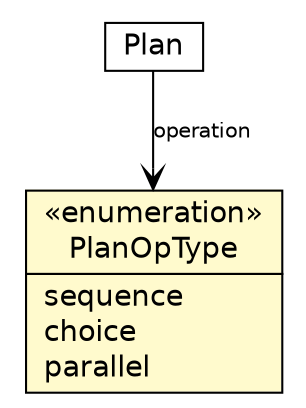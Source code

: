 #!/usr/local/bin/dot
#
# Class diagram 
# Generated by UMLGraph version R5_6_6-1-g9240c4 (http://www.umlgraph.org/)
#

digraph G {
	edge [fontname="Helvetica",fontsize=10,labelfontname="Helvetica",labelfontsize=10];
	node [fontname="Helvetica",fontsize=10,shape=plaintext];
	nodesep=0.25;
	ranksep=0.5;
	// moise.os.fs.Plan
	c9547 [label=<<table title="moise.os.fs.Plan" border="0" cellborder="1" cellspacing="0" cellpadding="2" port="p" href="./Plan.html">
		<tr><td><table border="0" cellspacing="0" cellpadding="1">
<tr><td align="center" balign="center"> Plan </td></tr>
		</table></td></tr>
		</table>>, URL="./Plan.html", fontname="Helvetica", fontcolor="black", fontsize=14.0];
	// moise.os.fs.Plan.PlanOpType
	c9548 [label=<<table title="moise.os.fs.Plan.PlanOpType" border="0" cellborder="1" cellspacing="0" cellpadding="2" port="p" bgcolor="lemonChiffon" href="./Plan.PlanOpType.html">
		<tr><td><table border="0" cellspacing="0" cellpadding="1">
<tr><td align="center" balign="center"> &#171;enumeration&#187; </td></tr>
<tr><td align="center" balign="center"> PlanOpType </td></tr>
		</table></td></tr>
		<tr><td><table border="0" cellspacing="0" cellpadding="1">
<tr><td align="left" balign="left"> sequence </td></tr>
<tr><td align="left" balign="left"> choice </td></tr>
<tr><td align="left" balign="left"> parallel </td></tr>
		</table></td></tr>
		</table>>, URL="./Plan.PlanOpType.html", fontname="Helvetica", fontcolor="black", fontsize=14.0];
	// moise.os.fs.Plan NAVASSOC moise.os.fs.Plan.PlanOpType
	c9547:p -> c9548:p [taillabel="", label="operation", headlabel="", fontname="Helvetica", fontcolor="black", fontsize=10.0, color="black", arrowhead=open];
}

